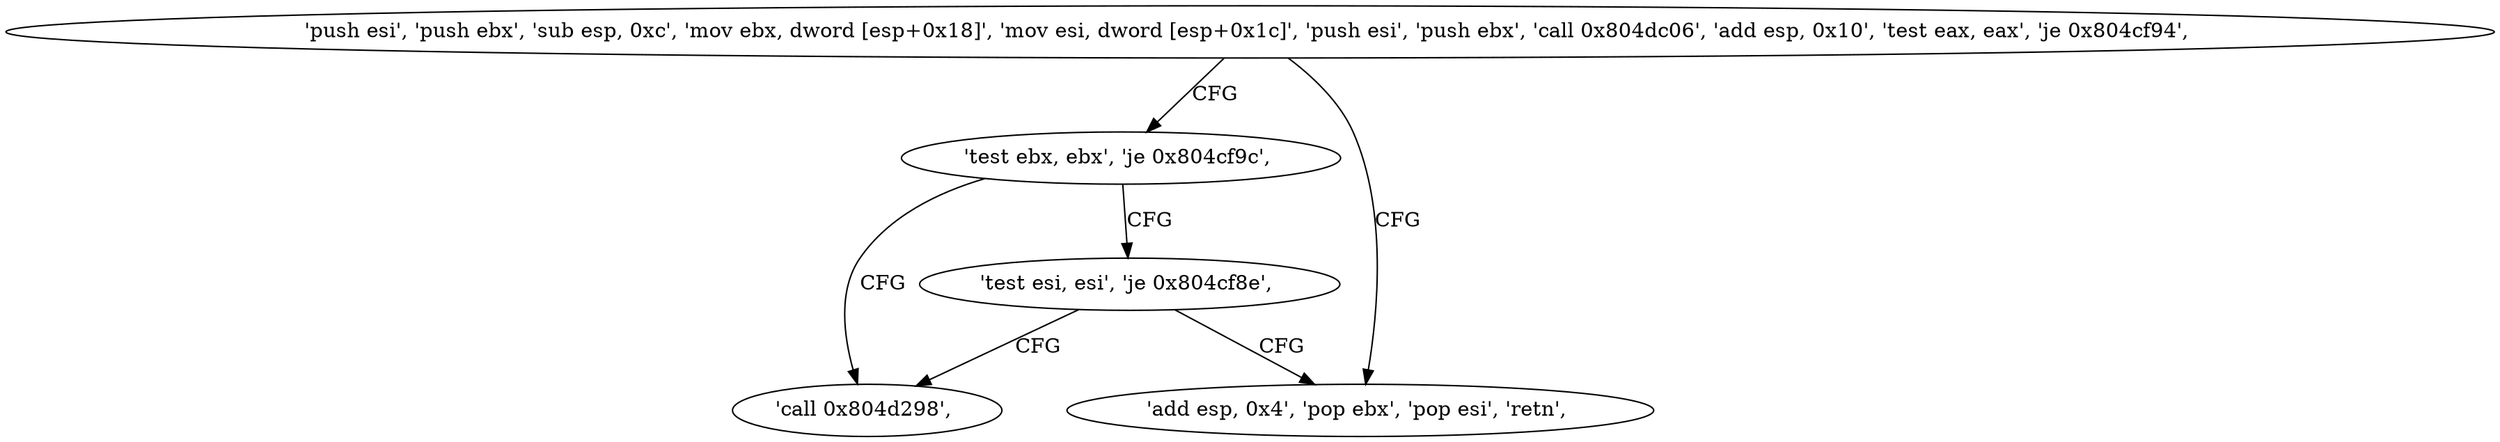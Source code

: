 digraph "func" {
"134532979" [label = "'push esi', 'push ebx', 'sub esp, 0xc', 'mov ebx, dword [esp+0x18]', 'mov esi, dword [esp+0x1c]', 'push esi', 'push ebx', 'call 0x804dc06', 'add esp, 0x10', 'test eax, eax', 'je 0x804cf94', " ]
"134533012" [label = "'test ebx, ebx', 'je 0x804cf9c', " ]
"134533006" [label = "'add esp, 0x4', 'pop ebx', 'pop esi', 'retn', " ]
"134533020" [label = "'call 0x804d298', " ]
"134533016" [label = "'test esi, esi', 'je 0x804cf8e', " ]
"134532979" -> "134533012" [ label = "CFG" ]
"134532979" -> "134533006" [ label = "CFG" ]
"134533012" -> "134533020" [ label = "CFG" ]
"134533012" -> "134533016" [ label = "CFG" ]
"134533016" -> "134533006" [ label = "CFG" ]
"134533016" -> "134533020" [ label = "CFG" ]
}
